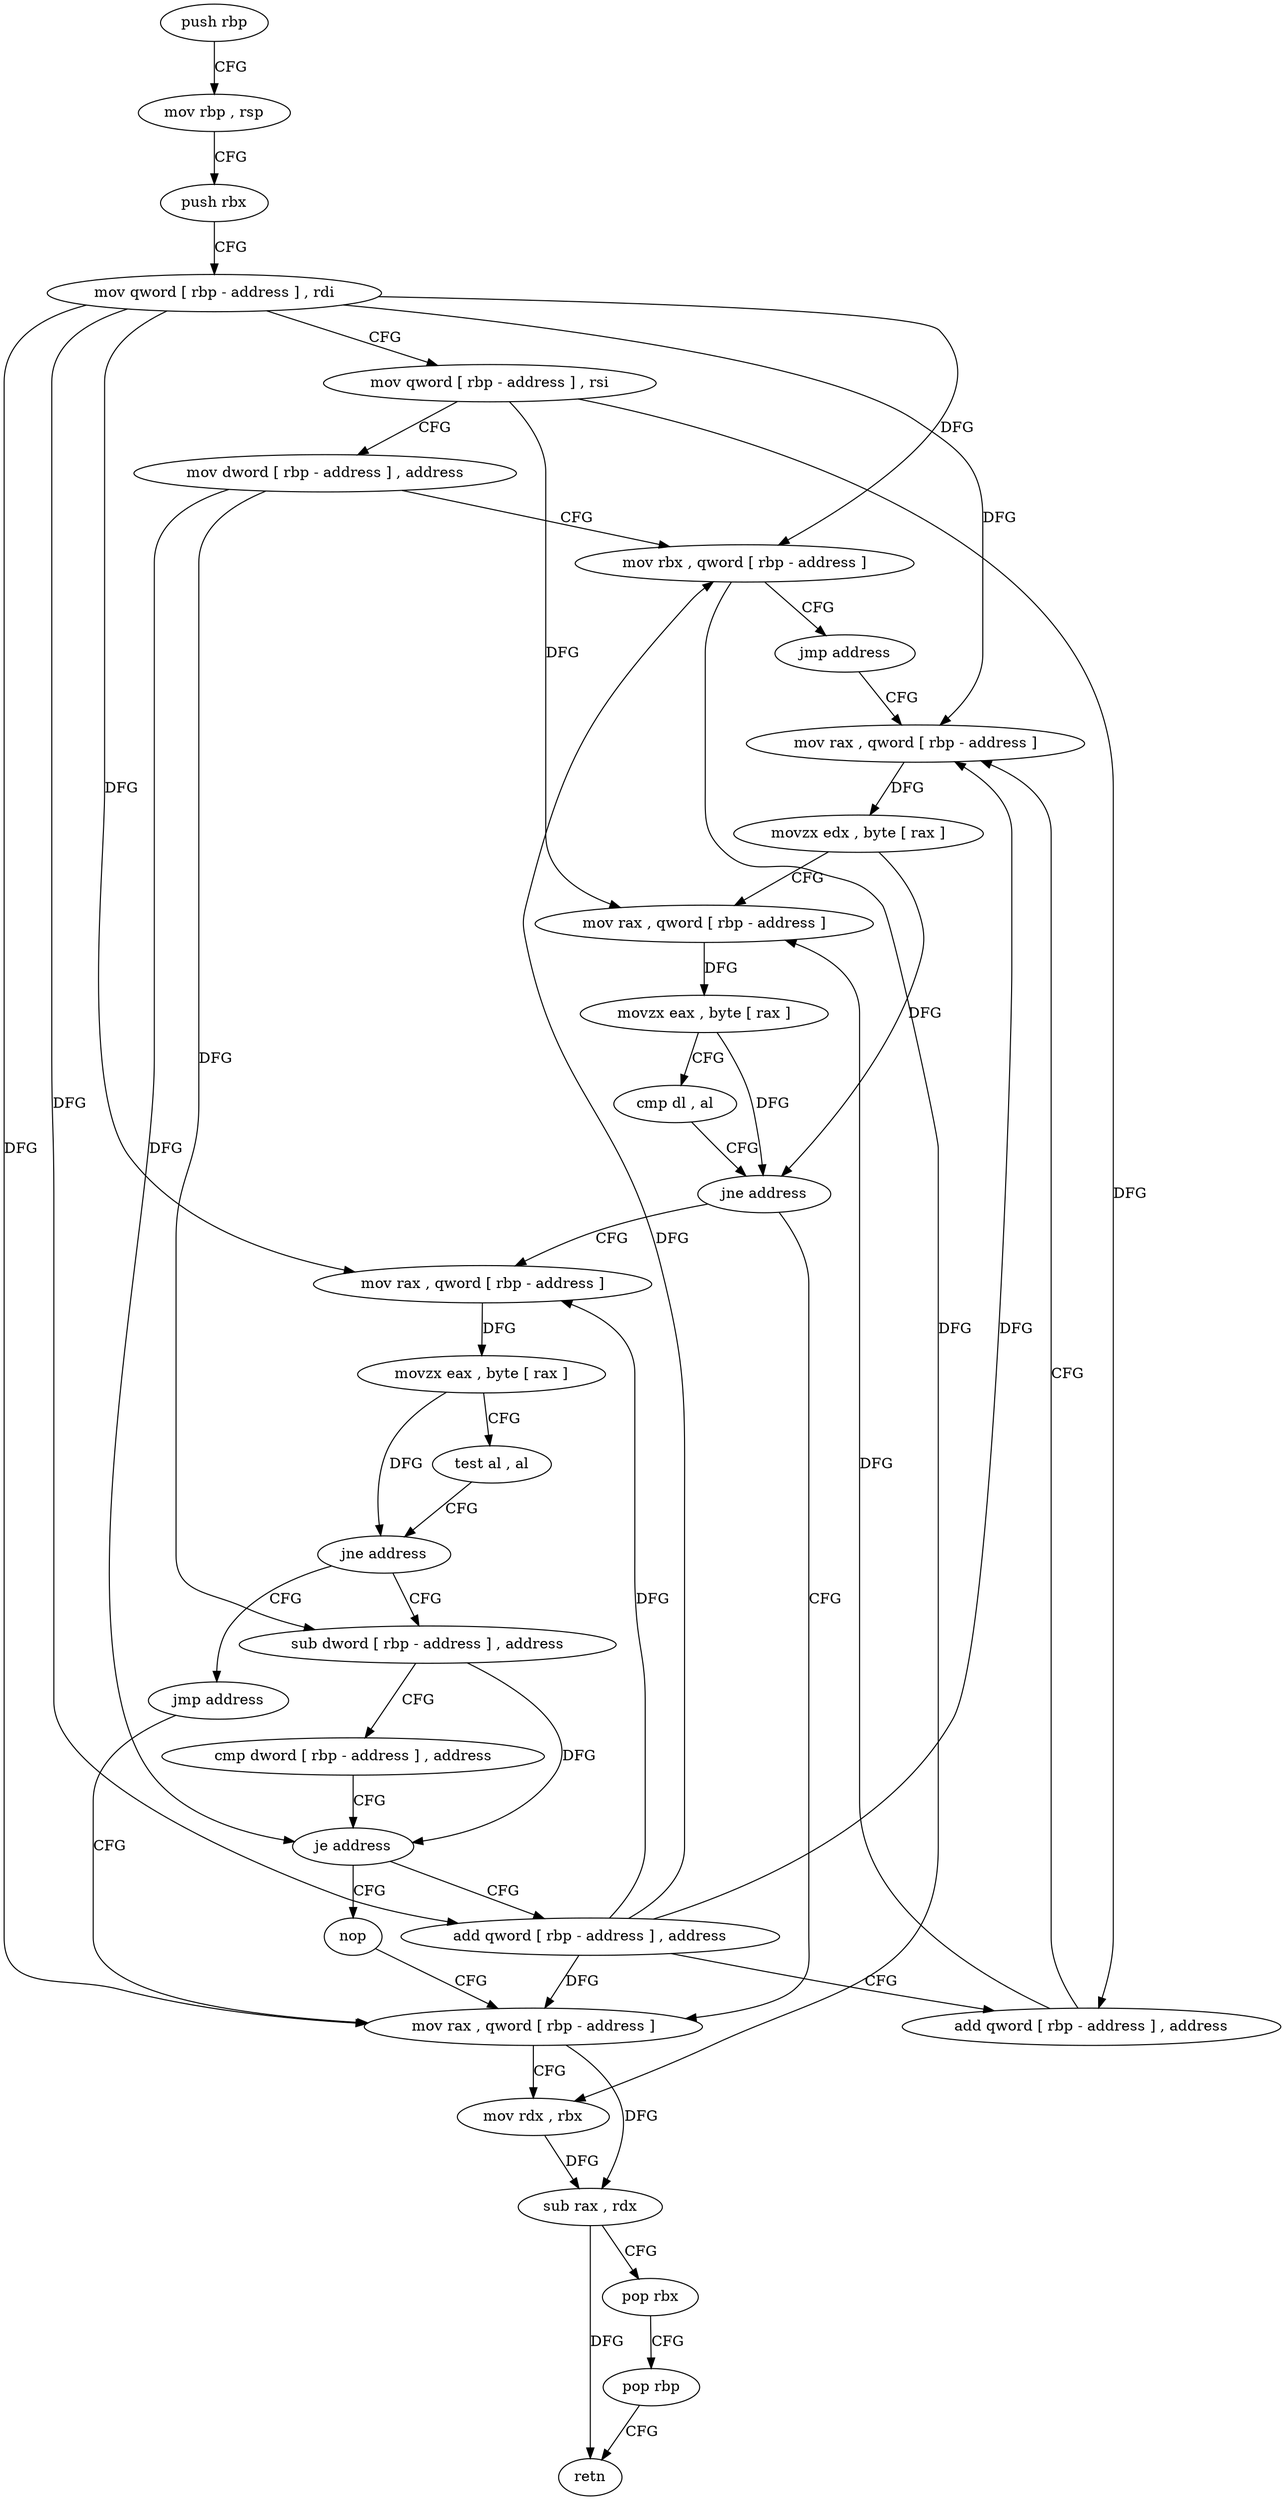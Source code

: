 digraph "func" {
"4200042" [label = "push rbp" ]
"4200043" [label = "mov rbp , rsp" ]
"4200046" [label = "push rbx" ]
"4200047" [label = "mov qword [ rbp - address ] , rdi" ]
"4200051" [label = "mov qword [ rbp - address ] , rsi" ]
"4200055" [label = "mov dword [ rbp - address ] , address" ]
"4200062" [label = "mov rbx , qword [ rbp - address ]" ]
"4200066" [label = "jmp address" ]
"4200088" [label = "mov rax , qword [ rbp - address ]" ]
"4200092" [label = "movzx edx , byte [ rax ]" ]
"4200095" [label = "mov rax , qword [ rbp - address ]" ]
"4200099" [label = "movzx eax , byte [ rax ]" ]
"4200102" [label = "cmp dl , al" ]
"4200104" [label = "jne address" ]
"4200120" [label = "mov rax , qword [ rbp - address ]" ]
"4200106" [label = "mov rax , qword [ rbp - address ]" ]
"4200124" [label = "mov rdx , rbx" ]
"4200127" [label = "sub rax , rdx" ]
"4200130" [label = "pop rbx" ]
"4200131" [label = "pop rbp" ]
"4200132" [label = "retn" ]
"4200110" [label = "movzx eax , byte [ rax ]" ]
"4200113" [label = "test al , al" ]
"4200115" [label = "jne address" ]
"4200068" [label = "sub dword [ rbp - address ] , address" ]
"4200117" [label = "jmp address" ]
"4200072" [label = "cmp dword [ rbp - address ] , address" ]
"4200076" [label = "je address" ]
"4200119" [label = "nop" ]
"4200078" [label = "add qword [ rbp - address ] , address" ]
"4200083" [label = "add qword [ rbp - address ] , address" ]
"4200042" -> "4200043" [ label = "CFG" ]
"4200043" -> "4200046" [ label = "CFG" ]
"4200046" -> "4200047" [ label = "CFG" ]
"4200047" -> "4200051" [ label = "CFG" ]
"4200047" -> "4200062" [ label = "DFG" ]
"4200047" -> "4200088" [ label = "DFG" ]
"4200047" -> "4200120" [ label = "DFG" ]
"4200047" -> "4200106" [ label = "DFG" ]
"4200047" -> "4200078" [ label = "DFG" ]
"4200051" -> "4200055" [ label = "CFG" ]
"4200051" -> "4200095" [ label = "DFG" ]
"4200051" -> "4200083" [ label = "DFG" ]
"4200055" -> "4200062" [ label = "CFG" ]
"4200055" -> "4200068" [ label = "DFG" ]
"4200055" -> "4200076" [ label = "DFG" ]
"4200062" -> "4200066" [ label = "CFG" ]
"4200062" -> "4200124" [ label = "DFG" ]
"4200066" -> "4200088" [ label = "CFG" ]
"4200088" -> "4200092" [ label = "DFG" ]
"4200092" -> "4200095" [ label = "CFG" ]
"4200092" -> "4200104" [ label = "DFG" ]
"4200095" -> "4200099" [ label = "DFG" ]
"4200099" -> "4200102" [ label = "CFG" ]
"4200099" -> "4200104" [ label = "DFG" ]
"4200102" -> "4200104" [ label = "CFG" ]
"4200104" -> "4200120" [ label = "CFG" ]
"4200104" -> "4200106" [ label = "CFG" ]
"4200120" -> "4200124" [ label = "CFG" ]
"4200120" -> "4200127" [ label = "DFG" ]
"4200106" -> "4200110" [ label = "DFG" ]
"4200124" -> "4200127" [ label = "DFG" ]
"4200127" -> "4200130" [ label = "CFG" ]
"4200127" -> "4200132" [ label = "DFG" ]
"4200130" -> "4200131" [ label = "CFG" ]
"4200131" -> "4200132" [ label = "CFG" ]
"4200110" -> "4200113" [ label = "CFG" ]
"4200110" -> "4200115" [ label = "DFG" ]
"4200113" -> "4200115" [ label = "CFG" ]
"4200115" -> "4200068" [ label = "CFG" ]
"4200115" -> "4200117" [ label = "CFG" ]
"4200068" -> "4200072" [ label = "CFG" ]
"4200068" -> "4200076" [ label = "DFG" ]
"4200117" -> "4200120" [ label = "CFG" ]
"4200072" -> "4200076" [ label = "CFG" ]
"4200076" -> "4200119" [ label = "CFG" ]
"4200076" -> "4200078" [ label = "CFG" ]
"4200119" -> "4200120" [ label = "CFG" ]
"4200078" -> "4200083" [ label = "CFG" ]
"4200078" -> "4200062" [ label = "DFG" ]
"4200078" -> "4200088" [ label = "DFG" ]
"4200078" -> "4200120" [ label = "DFG" ]
"4200078" -> "4200106" [ label = "DFG" ]
"4200083" -> "4200088" [ label = "CFG" ]
"4200083" -> "4200095" [ label = "DFG" ]
}
